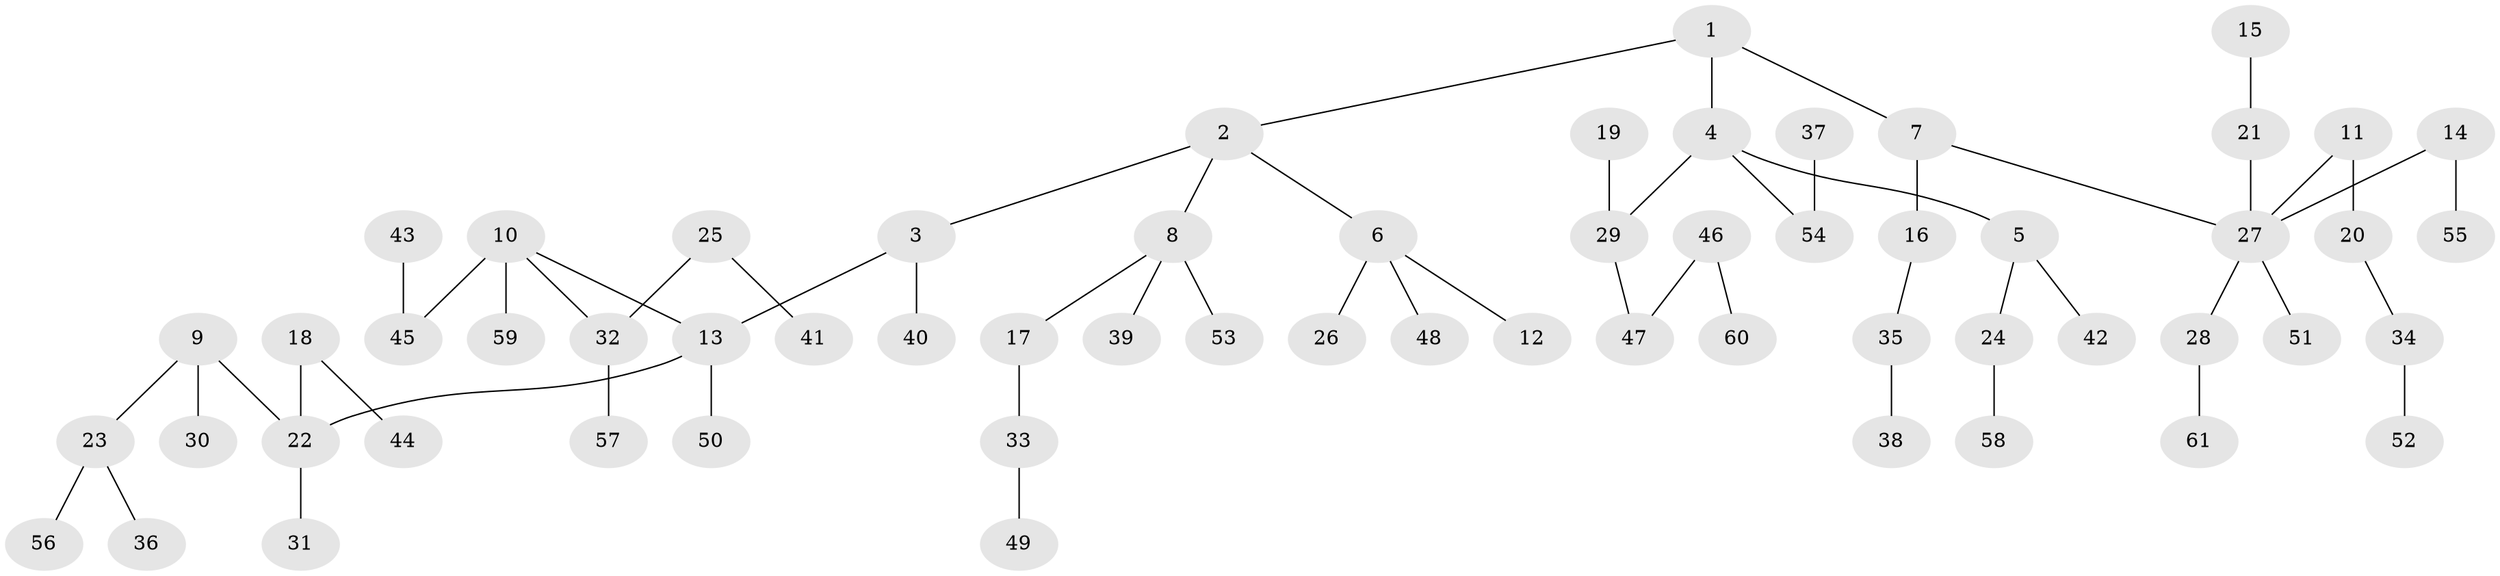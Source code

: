 // original degree distribution, {2: 0.28, 3: 0.15, 4: 0.06, 5: 0.04, 7: 0.01, 1: 0.46}
// Generated by graph-tools (version 1.1) at 2025/37/03/04/25 23:37:24]
// undirected, 61 vertices, 60 edges
graph export_dot {
  node [color=gray90,style=filled];
  1;
  2;
  3;
  4;
  5;
  6;
  7;
  8;
  9;
  10;
  11;
  12;
  13;
  14;
  15;
  16;
  17;
  18;
  19;
  20;
  21;
  22;
  23;
  24;
  25;
  26;
  27;
  28;
  29;
  30;
  31;
  32;
  33;
  34;
  35;
  36;
  37;
  38;
  39;
  40;
  41;
  42;
  43;
  44;
  45;
  46;
  47;
  48;
  49;
  50;
  51;
  52;
  53;
  54;
  55;
  56;
  57;
  58;
  59;
  60;
  61;
  1 -- 2 [weight=1.0];
  1 -- 4 [weight=1.0];
  1 -- 7 [weight=1.0];
  2 -- 3 [weight=1.0];
  2 -- 6 [weight=1.0];
  2 -- 8 [weight=1.0];
  3 -- 13 [weight=1.0];
  3 -- 40 [weight=1.0];
  4 -- 5 [weight=1.0];
  4 -- 29 [weight=1.0];
  4 -- 54 [weight=1.0];
  5 -- 24 [weight=1.0];
  5 -- 42 [weight=1.0];
  6 -- 12 [weight=1.0];
  6 -- 26 [weight=1.0];
  6 -- 48 [weight=1.0];
  7 -- 16 [weight=1.0];
  7 -- 27 [weight=1.0];
  8 -- 17 [weight=1.0];
  8 -- 39 [weight=1.0];
  8 -- 53 [weight=1.0];
  9 -- 22 [weight=1.0];
  9 -- 23 [weight=1.0];
  9 -- 30 [weight=1.0];
  10 -- 13 [weight=1.0];
  10 -- 32 [weight=1.0];
  10 -- 45 [weight=1.0];
  10 -- 59 [weight=1.0];
  11 -- 20 [weight=1.0];
  11 -- 27 [weight=1.0];
  13 -- 22 [weight=1.0];
  13 -- 50 [weight=1.0];
  14 -- 27 [weight=1.0];
  14 -- 55 [weight=1.0];
  15 -- 21 [weight=1.0];
  16 -- 35 [weight=1.0];
  17 -- 33 [weight=1.0];
  18 -- 22 [weight=1.0];
  18 -- 44 [weight=1.0];
  19 -- 29 [weight=1.0];
  20 -- 34 [weight=1.0];
  21 -- 27 [weight=1.0];
  22 -- 31 [weight=1.0];
  23 -- 36 [weight=1.0];
  23 -- 56 [weight=1.0];
  24 -- 58 [weight=1.0];
  25 -- 32 [weight=1.0];
  25 -- 41 [weight=1.0];
  27 -- 28 [weight=1.0];
  27 -- 51 [weight=1.0];
  28 -- 61 [weight=1.0];
  29 -- 47 [weight=1.0];
  32 -- 57 [weight=1.0];
  33 -- 49 [weight=1.0];
  34 -- 52 [weight=1.0];
  35 -- 38 [weight=1.0];
  37 -- 54 [weight=1.0];
  43 -- 45 [weight=1.0];
  46 -- 47 [weight=1.0];
  46 -- 60 [weight=1.0];
}
